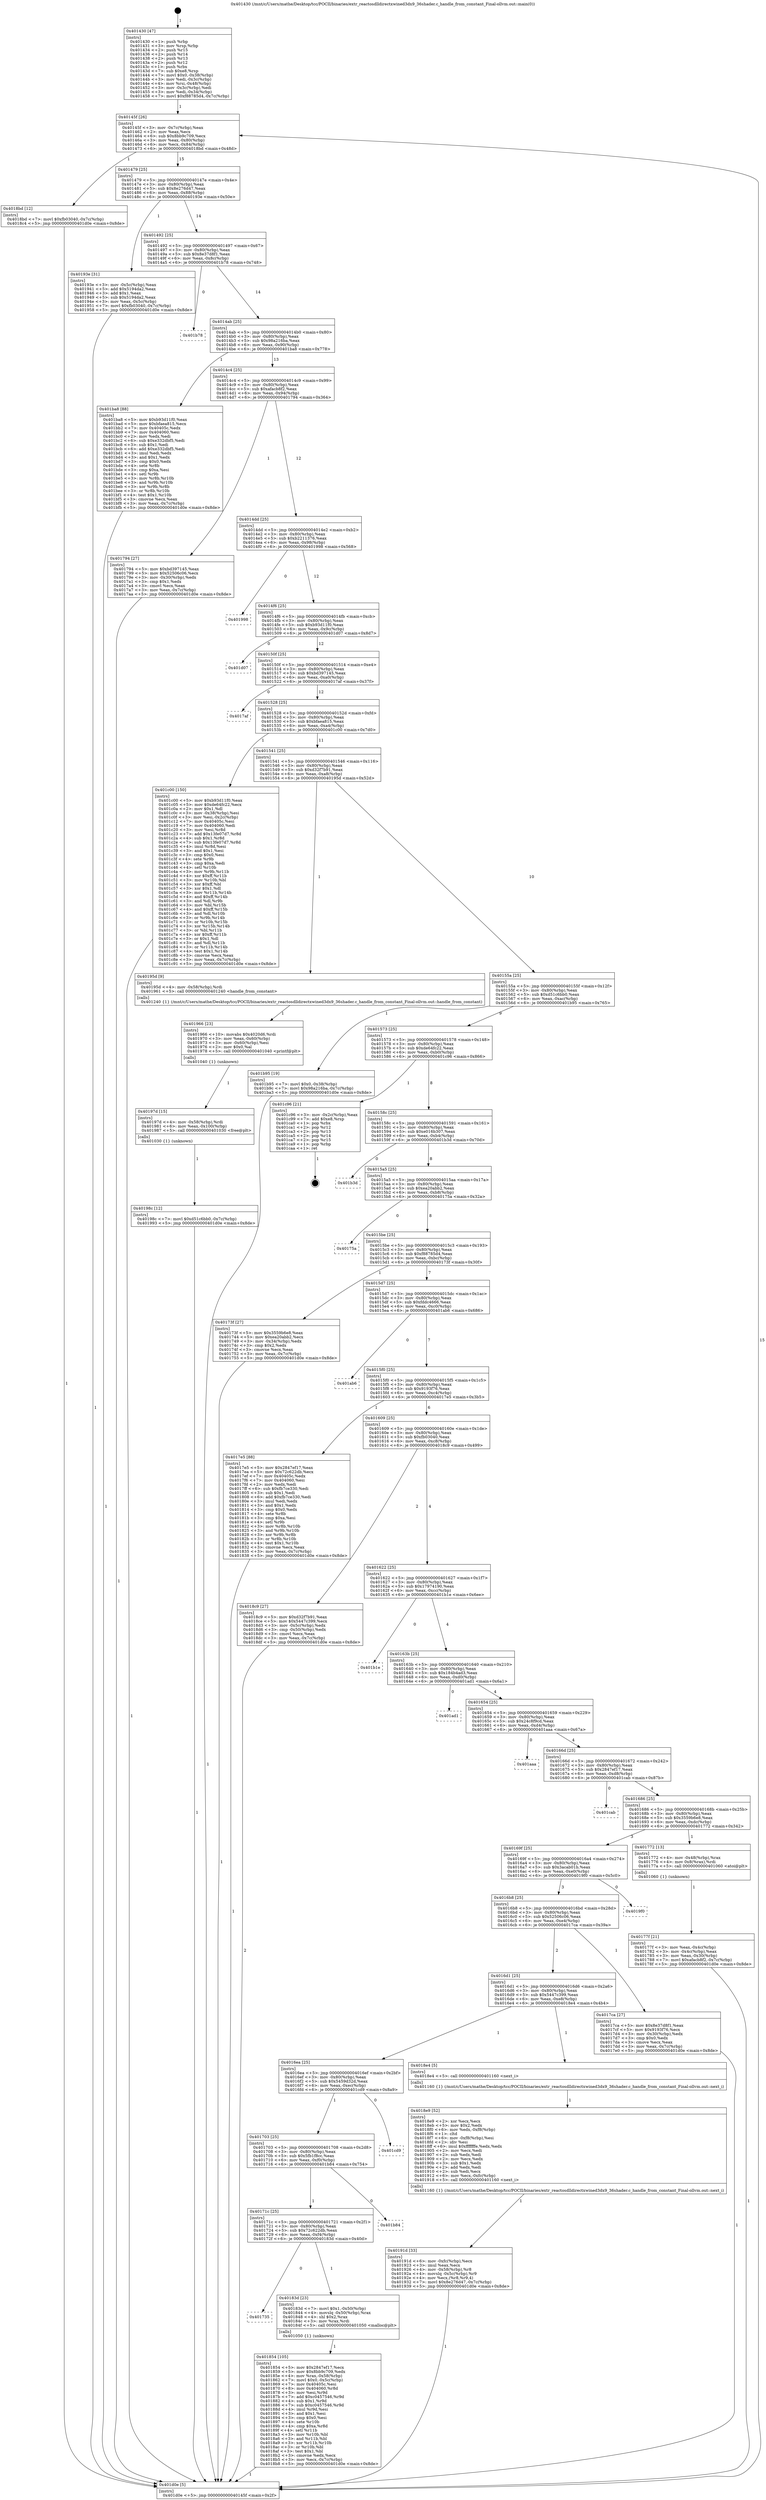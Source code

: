 digraph "0x401430" {
  label = "0x401430 (/mnt/c/Users/mathe/Desktop/tcc/POCII/binaries/extr_reactosdlldirectxwined3dx9_36shader.c_handle_from_constant_Final-ollvm.out::main(0))"
  labelloc = "t"
  node[shape=record]

  Entry [label="",width=0.3,height=0.3,shape=circle,fillcolor=black,style=filled]
  "0x40145f" [label="{
     0x40145f [26]\l
     | [instrs]\l
     &nbsp;&nbsp;0x40145f \<+3\>: mov -0x7c(%rbp),%eax\l
     &nbsp;&nbsp;0x401462 \<+2\>: mov %eax,%ecx\l
     &nbsp;&nbsp;0x401464 \<+6\>: sub $0x8bb9c709,%ecx\l
     &nbsp;&nbsp;0x40146a \<+3\>: mov %eax,-0x80(%rbp)\l
     &nbsp;&nbsp;0x40146d \<+6\>: mov %ecx,-0x84(%rbp)\l
     &nbsp;&nbsp;0x401473 \<+6\>: je 00000000004018bd \<main+0x48d\>\l
  }"]
  "0x4018bd" [label="{
     0x4018bd [12]\l
     | [instrs]\l
     &nbsp;&nbsp;0x4018bd \<+7\>: movl $0xfb03040,-0x7c(%rbp)\l
     &nbsp;&nbsp;0x4018c4 \<+5\>: jmp 0000000000401d0e \<main+0x8de\>\l
  }"]
  "0x401479" [label="{
     0x401479 [25]\l
     | [instrs]\l
     &nbsp;&nbsp;0x401479 \<+5\>: jmp 000000000040147e \<main+0x4e\>\l
     &nbsp;&nbsp;0x40147e \<+3\>: mov -0x80(%rbp),%eax\l
     &nbsp;&nbsp;0x401481 \<+5\>: sub $0x8e276d47,%eax\l
     &nbsp;&nbsp;0x401486 \<+6\>: mov %eax,-0x88(%rbp)\l
     &nbsp;&nbsp;0x40148c \<+6\>: je 000000000040193e \<main+0x50e\>\l
  }"]
  Exit [label="",width=0.3,height=0.3,shape=circle,fillcolor=black,style=filled,peripheries=2]
  "0x40193e" [label="{
     0x40193e [31]\l
     | [instrs]\l
     &nbsp;&nbsp;0x40193e \<+3\>: mov -0x5c(%rbp),%eax\l
     &nbsp;&nbsp;0x401941 \<+5\>: add $0x5194da2,%eax\l
     &nbsp;&nbsp;0x401946 \<+3\>: add $0x1,%eax\l
     &nbsp;&nbsp;0x401949 \<+5\>: sub $0x5194da2,%eax\l
     &nbsp;&nbsp;0x40194e \<+3\>: mov %eax,-0x5c(%rbp)\l
     &nbsp;&nbsp;0x401951 \<+7\>: movl $0xfb03040,-0x7c(%rbp)\l
     &nbsp;&nbsp;0x401958 \<+5\>: jmp 0000000000401d0e \<main+0x8de\>\l
  }"]
  "0x401492" [label="{
     0x401492 [25]\l
     | [instrs]\l
     &nbsp;&nbsp;0x401492 \<+5\>: jmp 0000000000401497 \<main+0x67\>\l
     &nbsp;&nbsp;0x401497 \<+3\>: mov -0x80(%rbp),%eax\l
     &nbsp;&nbsp;0x40149a \<+5\>: sub $0x8e37d8f1,%eax\l
     &nbsp;&nbsp;0x40149f \<+6\>: mov %eax,-0x8c(%rbp)\l
     &nbsp;&nbsp;0x4014a5 \<+6\>: je 0000000000401b78 \<main+0x748\>\l
  }"]
  "0x40198c" [label="{
     0x40198c [12]\l
     | [instrs]\l
     &nbsp;&nbsp;0x40198c \<+7\>: movl $0xd51c6bb0,-0x7c(%rbp)\l
     &nbsp;&nbsp;0x401993 \<+5\>: jmp 0000000000401d0e \<main+0x8de\>\l
  }"]
  "0x401b78" [label="{
     0x401b78\l
  }", style=dashed]
  "0x4014ab" [label="{
     0x4014ab [25]\l
     | [instrs]\l
     &nbsp;&nbsp;0x4014ab \<+5\>: jmp 00000000004014b0 \<main+0x80\>\l
     &nbsp;&nbsp;0x4014b0 \<+3\>: mov -0x80(%rbp),%eax\l
     &nbsp;&nbsp;0x4014b3 \<+5\>: sub $0x98a216ba,%eax\l
     &nbsp;&nbsp;0x4014b8 \<+6\>: mov %eax,-0x90(%rbp)\l
     &nbsp;&nbsp;0x4014be \<+6\>: je 0000000000401ba8 \<main+0x778\>\l
  }"]
  "0x40197d" [label="{
     0x40197d [15]\l
     | [instrs]\l
     &nbsp;&nbsp;0x40197d \<+4\>: mov -0x58(%rbp),%rdi\l
     &nbsp;&nbsp;0x401981 \<+6\>: mov %eax,-0x100(%rbp)\l
     &nbsp;&nbsp;0x401987 \<+5\>: call 0000000000401030 \<free@plt\>\l
     | [calls]\l
     &nbsp;&nbsp;0x401030 \{1\} (unknown)\l
  }"]
  "0x401ba8" [label="{
     0x401ba8 [88]\l
     | [instrs]\l
     &nbsp;&nbsp;0x401ba8 \<+5\>: mov $0xb93d11f0,%eax\l
     &nbsp;&nbsp;0x401bad \<+5\>: mov $0xbfaea815,%ecx\l
     &nbsp;&nbsp;0x401bb2 \<+7\>: mov 0x40405c,%edx\l
     &nbsp;&nbsp;0x401bb9 \<+7\>: mov 0x404060,%esi\l
     &nbsp;&nbsp;0x401bc0 \<+2\>: mov %edx,%edi\l
     &nbsp;&nbsp;0x401bc2 \<+6\>: sub $0xe332dbf5,%edi\l
     &nbsp;&nbsp;0x401bc8 \<+3\>: sub $0x1,%edi\l
     &nbsp;&nbsp;0x401bcb \<+6\>: add $0xe332dbf5,%edi\l
     &nbsp;&nbsp;0x401bd1 \<+3\>: imul %edi,%edx\l
     &nbsp;&nbsp;0x401bd4 \<+3\>: and $0x1,%edx\l
     &nbsp;&nbsp;0x401bd7 \<+3\>: cmp $0x0,%edx\l
     &nbsp;&nbsp;0x401bda \<+4\>: sete %r8b\l
     &nbsp;&nbsp;0x401bde \<+3\>: cmp $0xa,%esi\l
     &nbsp;&nbsp;0x401be1 \<+4\>: setl %r9b\l
     &nbsp;&nbsp;0x401be5 \<+3\>: mov %r8b,%r10b\l
     &nbsp;&nbsp;0x401be8 \<+3\>: and %r9b,%r10b\l
     &nbsp;&nbsp;0x401beb \<+3\>: xor %r9b,%r8b\l
     &nbsp;&nbsp;0x401bee \<+3\>: or %r8b,%r10b\l
     &nbsp;&nbsp;0x401bf1 \<+4\>: test $0x1,%r10b\l
     &nbsp;&nbsp;0x401bf5 \<+3\>: cmovne %ecx,%eax\l
     &nbsp;&nbsp;0x401bf8 \<+3\>: mov %eax,-0x7c(%rbp)\l
     &nbsp;&nbsp;0x401bfb \<+5\>: jmp 0000000000401d0e \<main+0x8de\>\l
  }"]
  "0x4014c4" [label="{
     0x4014c4 [25]\l
     | [instrs]\l
     &nbsp;&nbsp;0x4014c4 \<+5\>: jmp 00000000004014c9 \<main+0x99\>\l
     &nbsp;&nbsp;0x4014c9 \<+3\>: mov -0x80(%rbp),%eax\l
     &nbsp;&nbsp;0x4014cc \<+5\>: sub $0xafacb8f2,%eax\l
     &nbsp;&nbsp;0x4014d1 \<+6\>: mov %eax,-0x94(%rbp)\l
     &nbsp;&nbsp;0x4014d7 \<+6\>: je 0000000000401794 \<main+0x364\>\l
  }"]
  "0x401966" [label="{
     0x401966 [23]\l
     | [instrs]\l
     &nbsp;&nbsp;0x401966 \<+10\>: movabs $0x4020d6,%rdi\l
     &nbsp;&nbsp;0x401970 \<+3\>: mov %eax,-0x60(%rbp)\l
     &nbsp;&nbsp;0x401973 \<+3\>: mov -0x60(%rbp),%esi\l
     &nbsp;&nbsp;0x401976 \<+2\>: mov $0x0,%al\l
     &nbsp;&nbsp;0x401978 \<+5\>: call 0000000000401040 \<printf@plt\>\l
     | [calls]\l
     &nbsp;&nbsp;0x401040 \{1\} (unknown)\l
  }"]
  "0x401794" [label="{
     0x401794 [27]\l
     | [instrs]\l
     &nbsp;&nbsp;0x401794 \<+5\>: mov $0xbd397145,%eax\l
     &nbsp;&nbsp;0x401799 \<+5\>: mov $0x52506c06,%ecx\l
     &nbsp;&nbsp;0x40179e \<+3\>: mov -0x30(%rbp),%edx\l
     &nbsp;&nbsp;0x4017a1 \<+3\>: cmp $0x1,%edx\l
     &nbsp;&nbsp;0x4017a4 \<+3\>: cmovl %ecx,%eax\l
     &nbsp;&nbsp;0x4017a7 \<+3\>: mov %eax,-0x7c(%rbp)\l
     &nbsp;&nbsp;0x4017aa \<+5\>: jmp 0000000000401d0e \<main+0x8de\>\l
  }"]
  "0x4014dd" [label="{
     0x4014dd [25]\l
     | [instrs]\l
     &nbsp;&nbsp;0x4014dd \<+5\>: jmp 00000000004014e2 \<main+0xb2\>\l
     &nbsp;&nbsp;0x4014e2 \<+3\>: mov -0x80(%rbp),%eax\l
     &nbsp;&nbsp;0x4014e5 \<+5\>: sub $0xb2211376,%eax\l
     &nbsp;&nbsp;0x4014ea \<+6\>: mov %eax,-0x98(%rbp)\l
     &nbsp;&nbsp;0x4014f0 \<+6\>: je 0000000000401998 \<main+0x568\>\l
  }"]
  "0x40191d" [label="{
     0x40191d [33]\l
     | [instrs]\l
     &nbsp;&nbsp;0x40191d \<+6\>: mov -0xfc(%rbp),%ecx\l
     &nbsp;&nbsp;0x401923 \<+3\>: imul %eax,%ecx\l
     &nbsp;&nbsp;0x401926 \<+4\>: mov -0x58(%rbp),%r8\l
     &nbsp;&nbsp;0x40192a \<+4\>: movslq -0x5c(%rbp),%r9\l
     &nbsp;&nbsp;0x40192e \<+4\>: mov %ecx,(%r8,%r9,4)\l
     &nbsp;&nbsp;0x401932 \<+7\>: movl $0x8e276d47,-0x7c(%rbp)\l
     &nbsp;&nbsp;0x401939 \<+5\>: jmp 0000000000401d0e \<main+0x8de\>\l
  }"]
  "0x401998" [label="{
     0x401998\l
  }", style=dashed]
  "0x4014f6" [label="{
     0x4014f6 [25]\l
     | [instrs]\l
     &nbsp;&nbsp;0x4014f6 \<+5\>: jmp 00000000004014fb \<main+0xcb\>\l
     &nbsp;&nbsp;0x4014fb \<+3\>: mov -0x80(%rbp),%eax\l
     &nbsp;&nbsp;0x4014fe \<+5\>: sub $0xb93d11f0,%eax\l
     &nbsp;&nbsp;0x401503 \<+6\>: mov %eax,-0x9c(%rbp)\l
     &nbsp;&nbsp;0x401509 \<+6\>: je 0000000000401d07 \<main+0x8d7\>\l
  }"]
  "0x4018e9" [label="{
     0x4018e9 [52]\l
     | [instrs]\l
     &nbsp;&nbsp;0x4018e9 \<+2\>: xor %ecx,%ecx\l
     &nbsp;&nbsp;0x4018eb \<+5\>: mov $0x2,%edx\l
     &nbsp;&nbsp;0x4018f0 \<+6\>: mov %edx,-0xf8(%rbp)\l
     &nbsp;&nbsp;0x4018f6 \<+1\>: cltd\l
     &nbsp;&nbsp;0x4018f7 \<+6\>: mov -0xf8(%rbp),%esi\l
     &nbsp;&nbsp;0x4018fd \<+2\>: idiv %esi\l
     &nbsp;&nbsp;0x4018ff \<+6\>: imul $0xfffffffe,%edx,%edx\l
     &nbsp;&nbsp;0x401905 \<+2\>: mov %ecx,%edi\l
     &nbsp;&nbsp;0x401907 \<+2\>: sub %edx,%edi\l
     &nbsp;&nbsp;0x401909 \<+2\>: mov %ecx,%edx\l
     &nbsp;&nbsp;0x40190b \<+3\>: sub $0x1,%edx\l
     &nbsp;&nbsp;0x40190e \<+2\>: add %edx,%edi\l
     &nbsp;&nbsp;0x401910 \<+2\>: sub %edi,%ecx\l
     &nbsp;&nbsp;0x401912 \<+6\>: mov %ecx,-0xfc(%rbp)\l
     &nbsp;&nbsp;0x401918 \<+5\>: call 0000000000401160 \<next_i\>\l
     | [calls]\l
     &nbsp;&nbsp;0x401160 \{1\} (/mnt/c/Users/mathe/Desktop/tcc/POCII/binaries/extr_reactosdlldirectxwined3dx9_36shader.c_handle_from_constant_Final-ollvm.out::next_i)\l
  }"]
  "0x401d07" [label="{
     0x401d07\l
  }", style=dashed]
  "0x40150f" [label="{
     0x40150f [25]\l
     | [instrs]\l
     &nbsp;&nbsp;0x40150f \<+5\>: jmp 0000000000401514 \<main+0xe4\>\l
     &nbsp;&nbsp;0x401514 \<+3\>: mov -0x80(%rbp),%eax\l
     &nbsp;&nbsp;0x401517 \<+5\>: sub $0xbd397145,%eax\l
     &nbsp;&nbsp;0x40151c \<+6\>: mov %eax,-0xa0(%rbp)\l
     &nbsp;&nbsp;0x401522 \<+6\>: je 00000000004017af \<main+0x37f\>\l
  }"]
  "0x401854" [label="{
     0x401854 [105]\l
     | [instrs]\l
     &nbsp;&nbsp;0x401854 \<+5\>: mov $0x2847ef17,%ecx\l
     &nbsp;&nbsp;0x401859 \<+5\>: mov $0x8bb9c709,%edx\l
     &nbsp;&nbsp;0x40185e \<+4\>: mov %rax,-0x58(%rbp)\l
     &nbsp;&nbsp;0x401862 \<+7\>: movl $0x0,-0x5c(%rbp)\l
     &nbsp;&nbsp;0x401869 \<+7\>: mov 0x40405c,%esi\l
     &nbsp;&nbsp;0x401870 \<+8\>: mov 0x404060,%r8d\l
     &nbsp;&nbsp;0x401878 \<+3\>: mov %esi,%r9d\l
     &nbsp;&nbsp;0x40187b \<+7\>: add $0xc0457546,%r9d\l
     &nbsp;&nbsp;0x401882 \<+4\>: sub $0x1,%r9d\l
     &nbsp;&nbsp;0x401886 \<+7\>: sub $0xc0457546,%r9d\l
     &nbsp;&nbsp;0x40188d \<+4\>: imul %r9d,%esi\l
     &nbsp;&nbsp;0x401891 \<+3\>: and $0x1,%esi\l
     &nbsp;&nbsp;0x401894 \<+3\>: cmp $0x0,%esi\l
     &nbsp;&nbsp;0x401897 \<+4\>: sete %r10b\l
     &nbsp;&nbsp;0x40189b \<+4\>: cmp $0xa,%r8d\l
     &nbsp;&nbsp;0x40189f \<+4\>: setl %r11b\l
     &nbsp;&nbsp;0x4018a3 \<+3\>: mov %r10b,%bl\l
     &nbsp;&nbsp;0x4018a6 \<+3\>: and %r11b,%bl\l
     &nbsp;&nbsp;0x4018a9 \<+3\>: xor %r11b,%r10b\l
     &nbsp;&nbsp;0x4018ac \<+3\>: or %r10b,%bl\l
     &nbsp;&nbsp;0x4018af \<+3\>: test $0x1,%bl\l
     &nbsp;&nbsp;0x4018b2 \<+3\>: cmovne %edx,%ecx\l
     &nbsp;&nbsp;0x4018b5 \<+3\>: mov %ecx,-0x7c(%rbp)\l
     &nbsp;&nbsp;0x4018b8 \<+5\>: jmp 0000000000401d0e \<main+0x8de\>\l
  }"]
  "0x4017af" [label="{
     0x4017af\l
  }", style=dashed]
  "0x401528" [label="{
     0x401528 [25]\l
     | [instrs]\l
     &nbsp;&nbsp;0x401528 \<+5\>: jmp 000000000040152d \<main+0xfd\>\l
     &nbsp;&nbsp;0x40152d \<+3\>: mov -0x80(%rbp),%eax\l
     &nbsp;&nbsp;0x401530 \<+5\>: sub $0xbfaea815,%eax\l
     &nbsp;&nbsp;0x401535 \<+6\>: mov %eax,-0xa4(%rbp)\l
     &nbsp;&nbsp;0x40153b \<+6\>: je 0000000000401c00 \<main+0x7d0\>\l
  }"]
  "0x401735" [label="{
     0x401735\l
  }", style=dashed]
  "0x401c00" [label="{
     0x401c00 [150]\l
     | [instrs]\l
     &nbsp;&nbsp;0x401c00 \<+5\>: mov $0xb93d11f0,%eax\l
     &nbsp;&nbsp;0x401c05 \<+5\>: mov $0xde64fc22,%ecx\l
     &nbsp;&nbsp;0x401c0a \<+2\>: mov $0x1,%dl\l
     &nbsp;&nbsp;0x401c0c \<+3\>: mov -0x38(%rbp),%esi\l
     &nbsp;&nbsp;0x401c0f \<+3\>: mov %esi,-0x2c(%rbp)\l
     &nbsp;&nbsp;0x401c12 \<+7\>: mov 0x40405c,%esi\l
     &nbsp;&nbsp;0x401c19 \<+7\>: mov 0x404060,%edi\l
     &nbsp;&nbsp;0x401c20 \<+3\>: mov %esi,%r8d\l
     &nbsp;&nbsp;0x401c23 \<+7\>: add $0x13fe07d7,%r8d\l
     &nbsp;&nbsp;0x401c2a \<+4\>: sub $0x1,%r8d\l
     &nbsp;&nbsp;0x401c2e \<+7\>: sub $0x13fe07d7,%r8d\l
     &nbsp;&nbsp;0x401c35 \<+4\>: imul %r8d,%esi\l
     &nbsp;&nbsp;0x401c39 \<+3\>: and $0x1,%esi\l
     &nbsp;&nbsp;0x401c3c \<+3\>: cmp $0x0,%esi\l
     &nbsp;&nbsp;0x401c3f \<+4\>: sete %r9b\l
     &nbsp;&nbsp;0x401c43 \<+3\>: cmp $0xa,%edi\l
     &nbsp;&nbsp;0x401c46 \<+4\>: setl %r10b\l
     &nbsp;&nbsp;0x401c4a \<+3\>: mov %r9b,%r11b\l
     &nbsp;&nbsp;0x401c4d \<+4\>: xor $0xff,%r11b\l
     &nbsp;&nbsp;0x401c51 \<+3\>: mov %r10b,%bl\l
     &nbsp;&nbsp;0x401c54 \<+3\>: xor $0xff,%bl\l
     &nbsp;&nbsp;0x401c57 \<+3\>: xor $0x1,%dl\l
     &nbsp;&nbsp;0x401c5a \<+3\>: mov %r11b,%r14b\l
     &nbsp;&nbsp;0x401c5d \<+4\>: and $0xff,%r14b\l
     &nbsp;&nbsp;0x401c61 \<+3\>: and %dl,%r9b\l
     &nbsp;&nbsp;0x401c64 \<+3\>: mov %bl,%r15b\l
     &nbsp;&nbsp;0x401c67 \<+4\>: and $0xff,%r15b\l
     &nbsp;&nbsp;0x401c6b \<+3\>: and %dl,%r10b\l
     &nbsp;&nbsp;0x401c6e \<+3\>: or %r9b,%r14b\l
     &nbsp;&nbsp;0x401c71 \<+3\>: or %r10b,%r15b\l
     &nbsp;&nbsp;0x401c74 \<+3\>: xor %r15b,%r14b\l
     &nbsp;&nbsp;0x401c77 \<+3\>: or %bl,%r11b\l
     &nbsp;&nbsp;0x401c7a \<+4\>: xor $0xff,%r11b\l
     &nbsp;&nbsp;0x401c7e \<+3\>: or $0x1,%dl\l
     &nbsp;&nbsp;0x401c81 \<+3\>: and %dl,%r11b\l
     &nbsp;&nbsp;0x401c84 \<+3\>: or %r11b,%r14b\l
     &nbsp;&nbsp;0x401c87 \<+4\>: test $0x1,%r14b\l
     &nbsp;&nbsp;0x401c8b \<+3\>: cmovne %ecx,%eax\l
     &nbsp;&nbsp;0x401c8e \<+3\>: mov %eax,-0x7c(%rbp)\l
     &nbsp;&nbsp;0x401c91 \<+5\>: jmp 0000000000401d0e \<main+0x8de\>\l
  }"]
  "0x401541" [label="{
     0x401541 [25]\l
     | [instrs]\l
     &nbsp;&nbsp;0x401541 \<+5\>: jmp 0000000000401546 \<main+0x116\>\l
     &nbsp;&nbsp;0x401546 \<+3\>: mov -0x80(%rbp),%eax\l
     &nbsp;&nbsp;0x401549 \<+5\>: sub $0xd32f7b91,%eax\l
     &nbsp;&nbsp;0x40154e \<+6\>: mov %eax,-0xa8(%rbp)\l
     &nbsp;&nbsp;0x401554 \<+6\>: je 000000000040195d \<main+0x52d\>\l
  }"]
  "0x40183d" [label="{
     0x40183d [23]\l
     | [instrs]\l
     &nbsp;&nbsp;0x40183d \<+7\>: movl $0x1,-0x50(%rbp)\l
     &nbsp;&nbsp;0x401844 \<+4\>: movslq -0x50(%rbp),%rax\l
     &nbsp;&nbsp;0x401848 \<+4\>: shl $0x2,%rax\l
     &nbsp;&nbsp;0x40184c \<+3\>: mov %rax,%rdi\l
     &nbsp;&nbsp;0x40184f \<+5\>: call 0000000000401050 \<malloc@plt\>\l
     | [calls]\l
     &nbsp;&nbsp;0x401050 \{1\} (unknown)\l
  }"]
  "0x40195d" [label="{
     0x40195d [9]\l
     | [instrs]\l
     &nbsp;&nbsp;0x40195d \<+4\>: mov -0x58(%rbp),%rdi\l
     &nbsp;&nbsp;0x401961 \<+5\>: call 0000000000401240 \<handle_from_constant\>\l
     | [calls]\l
     &nbsp;&nbsp;0x401240 \{1\} (/mnt/c/Users/mathe/Desktop/tcc/POCII/binaries/extr_reactosdlldirectxwined3dx9_36shader.c_handle_from_constant_Final-ollvm.out::handle_from_constant)\l
  }"]
  "0x40155a" [label="{
     0x40155a [25]\l
     | [instrs]\l
     &nbsp;&nbsp;0x40155a \<+5\>: jmp 000000000040155f \<main+0x12f\>\l
     &nbsp;&nbsp;0x40155f \<+3\>: mov -0x80(%rbp),%eax\l
     &nbsp;&nbsp;0x401562 \<+5\>: sub $0xd51c6bb0,%eax\l
     &nbsp;&nbsp;0x401567 \<+6\>: mov %eax,-0xac(%rbp)\l
     &nbsp;&nbsp;0x40156d \<+6\>: je 0000000000401b95 \<main+0x765\>\l
  }"]
  "0x40171c" [label="{
     0x40171c [25]\l
     | [instrs]\l
     &nbsp;&nbsp;0x40171c \<+5\>: jmp 0000000000401721 \<main+0x2f1\>\l
     &nbsp;&nbsp;0x401721 \<+3\>: mov -0x80(%rbp),%eax\l
     &nbsp;&nbsp;0x401724 \<+5\>: sub $0x72c622db,%eax\l
     &nbsp;&nbsp;0x401729 \<+6\>: mov %eax,-0xf4(%rbp)\l
     &nbsp;&nbsp;0x40172f \<+6\>: je 000000000040183d \<main+0x40d\>\l
  }"]
  "0x401b95" [label="{
     0x401b95 [19]\l
     | [instrs]\l
     &nbsp;&nbsp;0x401b95 \<+7\>: movl $0x0,-0x38(%rbp)\l
     &nbsp;&nbsp;0x401b9c \<+7\>: movl $0x98a216ba,-0x7c(%rbp)\l
     &nbsp;&nbsp;0x401ba3 \<+5\>: jmp 0000000000401d0e \<main+0x8de\>\l
  }"]
  "0x401573" [label="{
     0x401573 [25]\l
     | [instrs]\l
     &nbsp;&nbsp;0x401573 \<+5\>: jmp 0000000000401578 \<main+0x148\>\l
     &nbsp;&nbsp;0x401578 \<+3\>: mov -0x80(%rbp),%eax\l
     &nbsp;&nbsp;0x40157b \<+5\>: sub $0xde64fc22,%eax\l
     &nbsp;&nbsp;0x401580 \<+6\>: mov %eax,-0xb0(%rbp)\l
     &nbsp;&nbsp;0x401586 \<+6\>: je 0000000000401c96 \<main+0x866\>\l
  }"]
  "0x401b84" [label="{
     0x401b84\l
  }", style=dashed]
  "0x401c96" [label="{
     0x401c96 [21]\l
     | [instrs]\l
     &nbsp;&nbsp;0x401c96 \<+3\>: mov -0x2c(%rbp),%eax\l
     &nbsp;&nbsp;0x401c99 \<+7\>: add $0xe8,%rsp\l
     &nbsp;&nbsp;0x401ca0 \<+1\>: pop %rbx\l
     &nbsp;&nbsp;0x401ca1 \<+2\>: pop %r12\l
     &nbsp;&nbsp;0x401ca3 \<+2\>: pop %r13\l
     &nbsp;&nbsp;0x401ca5 \<+2\>: pop %r14\l
     &nbsp;&nbsp;0x401ca7 \<+2\>: pop %r15\l
     &nbsp;&nbsp;0x401ca9 \<+1\>: pop %rbp\l
     &nbsp;&nbsp;0x401caa \<+1\>: ret\l
  }"]
  "0x40158c" [label="{
     0x40158c [25]\l
     | [instrs]\l
     &nbsp;&nbsp;0x40158c \<+5\>: jmp 0000000000401591 \<main+0x161\>\l
     &nbsp;&nbsp;0x401591 \<+3\>: mov -0x80(%rbp),%eax\l
     &nbsp;&nbsp;0x401594 \<+5\>: sub $0xe016b307,%eax\l
     &nbsp;&nbsp;0x401599 \<+6\>: mov %eax,-0xb4(%rbp)\l
     &nbsp;&nbsp;0x40159f \<+6\>: je 0000000000401b3d \<main+0x70d\>\l
  }"]
  "0x401703" [label="{
     0x401703 [25]\l
     | [instrs]\l
     &nbsp;&nbsp;0x401703 \<+5\>: jmp 0000000000401708 \<main+0x2d8\>\l
     &nbsp;&nbsp;0x401708 \<+3\>: mov -0x80(%rbp),%eax\l
     &nbsp;&nbsp;0x40170b \<+5\>: sub $0x5fb1f8cc,%eax\l
     &nbsp;&nbsp;0x401710 \<+6\>: mov %eax,-0xf0(%rbp)\l
     &nbsp;&nbsp;0x401716 \<+6\>: je 0000000000401b84 \<main+0x754\>\l
  }"]
  "0x401b3d" [label="{
     0x401b3d\l
  }", style=dashed]
  "0x4015a5" [label="{
     0x4015a5 [25]\l
     | [instrs]\l
     &nbsp;&nbsp;0x4015a5 \<+5\>: jmp 00000000004015aa \<main+0x17a\>\l
     &nbsp;&nbsp;0x4015aa \<+3\>: mov -0x80(%rbp),%eax\l
     &nbsp;&nbsp;0x4015ad \<+5\>: sub $0xea20abb2,%eax\l
     &nbsp;&nbsp;0x4015b2 \<+6\>: mov %eax,-0xb8(%rbp)\l
     &nbsp;&nbsp;0x4015b8 \<+6\>: je 000000000040175a \<main+0x32a\>\l
  }"]
  "0x401cd9" [label="{
     0x401cd9\l
  }", style=dashed]
  "0x40175a" [label="{
     0x40175a\l
  }", style=dashed]
  "0x4015be" [label="{
     0x4015be [25]\l
     | [instrs]\l
     &nbsp;&nbsp;0x4015be \<+5\>: jmp 00000000004015c3 \<main+0x193\>\l
     &nbsp;&nbsp;0x4015c3 \<+3\>: mov -0x80(%rbp),%eax\l
     &nbsp;&nbsp;0x4015c6 \<+5\>: sub $0xf88785d4,%eax\l
     &nbsp;&nbsp;0x4015cb \<+6\>: mov %eax,-0xbc(%rbp)\l
     &nbsp;&nbsp;0x4015d1 \<+6\>: je 000000000040173f \<main+0x30f\>\l
  }"]
  "0x4016ea" [label="{
     0x4016ea [25]\l
     | [instrs]\l
     &nbsp;&nbsp;0x4016ea \<+5\>: jmp 00000000004016ef \<main+0x2bf\>\l
     &nbsp;&nbsp;0x4016ef \<+3\>: mov -0x80(%rbp),%eax\l
     &nbsp;&nbsp;0x4016f2 \<+5\>: sub $0x5459d32d,%eax\l
     &nbsp;&nbsp;0x4016f7 \<+6\>: mov %eax,-0xec(%rbp)\l
     &nbsp;&nbsp;0x4016fd \<+6\>: je 0000000000401cd9 \<main+0x8a9\>\l
  }"]
  "0x40173f" [label="{
     0x40173f [27]\l
     | [instrs]\l
     &nbsp;&nbsp;0x40173f \<+5\>: mov $0x3559b6e8,%eax\l
     &nbsp;&nbsp;0x401744 \<+5\>: mov $0xea20abb2,%ecx\l
     &nbsp;&nbsp;0x401749 \<+3\>: mov -0x34(%rbp),%edx\l
     &nbsp;&nbsp;0x40174c \<+3\>: cmp $0x2,%edx\l
     &nbsp;&nbsp;0x40174f \<+3\>: cmovne %ecx,%eax\l
     &nbsp;&nbsp;0x401752 \<+3\>: mov %eax,-0x7c(%rbp)\l
     &nbsp;&nbsp;0x401755 \<+5\>: jmp 0000000000401d0e \<main+0x8de\>\l
  }"]
  "0x4015d7" [label="{
     0x4015d7 [25]\l
     | [instrs]\l
     &nbsp;&nbsp;0x4015d7 \<+5\>: jmp 00000000004015dc \<main+0x1ac\>\l
     &nbsp;&nbsp;0x4015dc \<+3\>: mov -0x80(%rbp),%eax\l
     &nbsp;&nbsp;0x4015df \<+5\>: sub $0xfddc4666,%eax\l
     &nbsp;&nbsp;0x4015e4 \<+6\>: mov %eax,-0xc0(%rbp)\l
     &nbsp;&nbsp;0x4015ea \<+6\>: je 0000000000401ab6 \<main+0x686\>\l
  }"]
  "0x401d0e" [label="{
     0x401d0e [5]\l
     | [instrs]\l
     &nbsp;&nbsp;0x401d0e \<+5\>: jmp 000000000040145f \<main+0x2f\>\l
  }"]
  "0x401430" [label="{
     0x401430 [47]\l
     | [instrs]\l
     &nbsp;&nbsp;0x401430 \<+1\>: push %rbp\l
     &nbsp;&nbsp;0x401431 \<+3\>: mov %rsp,%rbp\l
     &nbsp;&nbsp;0x401434 \<+2\>: push %r15\l
     &nbsp;&nbsp;0x401436 \<+2\>: push %r14\l
     &nbsp;&nbsp;0x401438 \<+2\>: push %r13\l
     &nbsp;&nbsp;0x40143a \<+2\>: push %r12\l
     &nbsp;&nbsp;0x40143c \<+1\>: push %rbx\l
     &nbsp;&nbsp;0x40143d \<+7\>: sub $0xe8,%rsp\l
     &nbsp;&nbsp;0x401444 \<+7\>: movl $0x0,-0x38(%rbp)\l
     &nbsp;&nbsp;0x40144b \<+3\>: mov %edi,-0x3c(%rbp)\l
     &nbsp;&nbsp;0x40144e \<+4\>: mov %rsi,-0x48(%rbp)\l
     &nbsp;&nbsp;0x401452 \<+3\>: mov -0x3c(%rbp),%edi\l
     &nbsp;&nbsp;0x401455 \<+3\>: mov %edi,-0x34(%rbp)\l
     &nbsp;&nbsp;0x401458 \<+7\>: movl $0xf88785d4,-0x7c(%rbp)\l
  }"]
  "0x4018e4" [label="{
     0x4018e4 [5]\l
     | [instrs]\l
     &nbsp;&nbsp;0x4018e4 \<+5\>: call 0000000000401160 \<next_i\>\l
     | [calls]\l
     &nbsp;&nbsp;0x401160 \{1\} (/mnt/c/Users/mathe/Desktop/tcc/POCII/binaries/extr_reactosdlldirectxwined3dx9_36shader.c_handle_from_constant_Final-ollvm.out::next_i)\l
  }"]
  "0x401ab6" [label="{
     0x401ab6\l
  }", style=dashed]
  "0x4015f0" [label="{
     0x4015f0 [25]\l
     | [instrs]\l
     &nbsp;&nbsp;0x4015f0 \<+5\>: jmp 00000000004015f5 \<main+0x1c5\>\l
     &nbsp;&nbsp;0x4015f5 \<+3\>: mov -0x80(%rbp),%eax\l
     &nbsp;&nbsp;0x4015f8 \<+5\>: sub $0x9193f76,%eax\l
     &nbsp;&nbsp;0x4015fd \<+6\>: mov %eax,-0xc4(%rbp)\l
     &nbsp;&nbsp;0x401603 \<+6\>: je 00000000004017e5 \<main+0x3b5\>\l
  }"]
  "0x4016d1" [label="{
     0x4016d1 [25]\l
     | [instrs]\l
     &nbsp;&nbsp;0x4016d1 \<+5\>: jmp 00000000004016d6 \<main+0x2a6\>\l
     &nbsp;&nbsp;0x4016d6 \<+3\>: mov -0x80(%rbp),%eax\l
     &nbsp;&nbsp;0x4016d9 \<+5\>: sub $0x5447c399,%eax\l
     &nbsp;&nbsp;0x4016de \<+6\>: mov %eax,-0xe8(%rbp)\l
     &nbsp;&nbsp;0x4016e4 \<+6\>: je 00000000004018e4 \<main+0x4b4\>\l
  }"]
  "0x4017e5" [label="{
     0x4017e5 [88]\l
     | [instrs]\l
     &nbsp;&nbsp;0x4017e5 \<+5\>: mov $0x2847ef17,%eax\l
     &nbsp;&nbsp;0x4017ea \<+5\>: mov $0x72c622db,%ecx\l
     &nbsp;&nbsp;0x4017ef \<+7\>: mov 0x40405c,%edx\l
     &nbsp;&nbsp;0x4017f6 \<+7\>: mov 0x404060,%esi\l
     &nbsp;&nbsp;0x4017fd \<+2\>: mov %edx,%edi\l
     &nbsp;&nbsp;0x4017ff \<+6\>: sub $0xfb7ce330,%edi\l
     &nbsp;&nbsp;0x401805 \<+3\>: sub $0x1,%edi\l
     &nbsp;&nbsp;0x401808 \<+6\>: add $0xfb7ce330,%edi\l
     &nbsp;&nbsp;0x40180e \<+3\>: imul %edi,%edx\l
     &nbsp;&nbsp;0x401811 \<+3\>: and $0x1,%edx\l
     &nbsp;&nbsp;0x401814 \<+3\>: cmp $0x0,%edx\l
     &nbsp;&nbsp;0x401817 \<+4\>: sete %r8b\l
     &nbsp;&nbsp;0x40181b \<+3\>: cmp $0xa,%esi\l
     &nbsp;&nbsp;0x40181e \<+4\>: setl %r9b\l
     &nbsp;&nbsp;0x401822 \<+3\>: mov %r8b,%r10b\l
     &nbsp;&nbsp;0x401825 \<+3\>: and %r9b,%r10b\l
     &nbsp;&nbsp;0x401828 \<+3\>: xor %r9b,%r8b\l
     &nbsp;&nbsp;0x40182b \<+3\>: or %r8b,%r10b\l
     &nbsp;&nbsp;0x40182e \<+4\>: test $0x1,%r10b\l
     &nbsp;&nbsp;0x401832 \<+3\>: cmovne %ecx,%eax\l
     &nbsp;&nbsp;0x401835 \<+3\>: mov %eax,-0x7c(%rbp)\l
     &nbsp;&nbsp;0x401838 \<+5\>: jmp 0000000000401d0e \<main+0x8de\>\l
  }"]
  "0x401609" [label="{
     0x401609 [25]\l
     | [instrs]\l
     &nbsp;&nbsp;0x401609 \<+5\>: jmp 000000000040160e \<main+0x1de\>\l
     &nbsp;&nbsp;0x40160e \<+3\>: mov -0x80(%rbp),%eax\l
     &nbsp;&nbsp;0x401611 \<+5\>: sub $0xfb03040,%eax\l
     &nbsp;&nbsp;0x401616 \<+6\>: mov %eax,-0xc8(%rbp)\l
     &nbsp;&nbsp;0x40161c \<+6\>: je 00000000004018c9 \<main+0x499\>\l
  }"]
  "0x4017ca" [label="{
     0x4017ca [27]\l
     | [instrs]\l
     &nbsp;&nbsp;0x4017ca \<+5\>: mov $0x8e37d8f1,%eax\l
     &nbsp;&nbsp;0x4017cf \<+5\>: mov $0x9193f76,%ecx\l
     &nbsp;&nbsp;0x4017d4 \<+3\>: mov -0x30(%rbp),%edx\l
     &nbsp;&nbsp;0x4017d7 \<+3\>: cmp $0x0,%edx\l
     &nbsp;&nbsp;0x4017da \<+3\>: cmove %ecx,%eax\l
     &nbsp;&nbsp;0x4017dd \<+3\>: mov %eax,-0x7c(%rbp)\l
     &nbsp;&nbsp;0x4017e0 \<+5\>: jmp 0000000000401d0e \<main+0x8de\>\l
  }"]
  "0x4018c9" [label="{
     0x4018c9 [27]\l
     | [instrs]\l
     &nbsp;&nbsp;0x4018c9 \<+5\>: mov $0xd32f7b91,%eax\l
     &nbsp;&nbsp;0x4018ce \<+5\>: mov $0x5447c399,%ecx\l
     &nbsp;&nbsp;0x4018d3 \<+3\>: mov -0x5c(%rbp),%edx\l
     &nbsp;&nbsp;0x4018d6 \<+3\>: cmp -0x50(%rbp),%edx\l
     &nbsp;&nbsp;0x4018d9 \<+3\>: cmovl %ecx,%eax\l
     &nbsp;&nbsp;0x4018dc \<+3\>: mov %eax,-0x7c(%rbp)\l
     &nbsp;&nbsp;0x4018df \<+5\>: jmp 0000000000401d0e \<main+0x8de\>\l
  }"]
  "0x401622" [label="{
     0x401622 [25]\l
     | [instrs]\l
     &nbsp;&nbsp;0x401622 \<+5\>: jmp 0000000000401627 \<main+0x1f7\>\l
     &nbsp;&nbsp;0x401627 \<+3\>: mov -0x80(%rbp),%eax\l
     &nbsp;&nbsp;0x40162a \<+5\>: sub $0x17974190,%eax\l
     &nbsp;&nbsp;0x40162f \<+6\>: mov %eax,-0xcc(%rbp)\l
     &nbsp;&nbsp;0x401635 \<+6\>: je 0000000000401b1e \<main+0x6ee\>\l
  }"]
  "0x4016b8" [label="{
     0x4016b8 [25]\l
     | [instrs]\l
     &nbsp;&nbsp;0x4016b8 \<+5\>: jmp 00000000004016bd \<main+0x28d\>\l
     &nbsp;&nbsp;0x4016bd \<+3\>: mov -0x80(%rbp),%eax\l
     &nbsp;&nbsp;0x4016c0 \<+5\>: sub $0x52506c06,%eax\l
     &nbsp;&nbsp;0x4016c5 \<+6\>: mov %eax,-0xe4(%rbp)\l
     &nbsp;&nbsp;0x4016cb \<+6\>: je 00000000004017ca \<main+0x39a\>\l
  }"]
  "0x401b1e" [label="{
     0x401b1e\l
  }", style=dashed]
  "0x40163b" [label="{
     0x40163b [25]\l
     | [instrs]\l
     &nbsp;&nbsp;0x40163b \<+5\>: jmp 0000000000401640 \<main+0x210\>\l
     &nbsp;&nbsp;0x401640 \<+3\>: mov -0x80(%rbp),%eax\l
     &nbsp;&nbsp;0x401643 \<+5\>: sub $0x184b4ad3,%eax\l
     &nbsp;&nbsp;0x401648 \<+6\>: mov %eax,-0xd0(%rbp)\l
     &nbsp;&nbsp;0x40164e \<+6\>: je 0000000000401ad1 \<main+0x6a1\>\l
  }"]
  "0x4019f0" [label="{
     0x4019f0\l
  }", style=dashed]
  "0x401ad1" [label="{
     0x401ad1\l
  }", style=dashed]
  "0x401654" [label="{
     0x401654 [25]\l
     | [instrs]\l
     &nbsp;&nbsp;0x401654 \<+5\>: jmp 0000000000401659 \<main+0x229\>\l
     &nbsp;&nbsp;0x401659 \<+3\>: mov -0x80(%rbp),%eax\l
     &nbsp;&nbsp;0x40165c \<+5\>: sub $0x24c8f9cd,%eax\l
     &nbsp;&nbsp;0x401661 \<+6\>: mov %eax,-0xd4(%rbp)\l
     &nbsp;&nbsp;0x401667 \<+6\>: je 0000000000401aaa \<main+0x67a\>\l
  }"]
  "0x40177f" [label="{
     0x40177f [21]\l
     | [instrs]\l
     &nbsp;&nbsp;0x40177f \<+3\>: mov %eax,-0x4c(%rbp)\l
     &nbsp;&nbsp;0x401782 \<+3\>: mov -0x4c(%rbp),%eax\l
     &nbsp;&nbsp;0x401785 \<+3\>: mov %eax,-0x30(%rbp)\l
     &nbsp;&nbsp;0x401788 \<+7\>: movl $0xafacb8f2,-0x7c(%rbp)\l
     &nbsp;&nbsp;0x40178f \<+5\>: jmp 0000000000401d0e \<main+0x8de\>\l
  }"]
  "0x401aaa" [label="{
     0x401aaa\l
  }", style=dashed]
  "0x40166d" [label="{
     0x40166d [25]\l
     | [instrs]\l
     &nbsp;&nbsp;0x40166d \<+5\>: jmp 0000000000401672 \<main+0x242\>\l
     &nbsp;&nbsp;0x401672 \<+3\>: mov -0x80(%rbp),%eax\l
     &nbsp;&nbsp;0x401675 \<+5\>: sub $0x2847ef17,%eax\l
     &nbsp;&nbsp;0x40167a \<+6\>: mov %eax,-0xd8(%rbp)\l
     &nbsp;&nbsp;0x401680 \<+6\>: je 0000000000401cab \<main+0x87b\>\l
  }"]
  "0x40169f" [label="{
     0x40169f [25]\l
     | [instrs]\l
     &nbsp;&nbsp;0x40169f \<+5\>: jmp 00000000004016a4 \<main+0x274\>\l
     &nbsp;&nbsp;0x4016a4 \<+3\>: mov -0x80(%rbp),%eax\l
     &nbsp;&nbsp;0x4016a7 \<+5\>: sub $0x3acab01b,%eax\l
     &nbsp;&nbsp;0x4016ac \<+6\>: mov %eax,-0xe0(%rbp)\l
     &nbsp;&nbsp;0x4016b2 \<+6\>: je 00000000004019f0 \<main+0x5c0\>\l
  }"]
  "0x401cab" [label="{
     0x401cab\l
  }", style=dashed]
  "0x401686" [label="{
     0x401686 [25]\l
     | [instrs]\l
     &nbsp;&nbsp;0x401686 \<+5\>: jmp 000000000040168b \<main+0x25b\>\l
     &nbsp;&nbsp;0x40168b \<+3\>: mov -0x80(%rbp),%eax\l
     &nbsp;&nbsp;0x40168e \<+5\>: sub $0x3559b6e8,%eax\l
     &nbsp;&nbsp;0x401693 \<+6\>: mov %eax,-0xdc(%rbp)\l
     &nbsp;&nbsp;0x401699 \<+6\>: je 0000000000401772 \<main+0x342\>\l
  }"]
  "0x401772" [label="{
     0x401772 [13]\l
     | [instrs]\l
     &nbsp;&nbsp;0x401772 \<+4\>: mov -0x48(%rbp),%rax\l
     &nbsp;&nbsp;0x401776 \<+4\>: mov 0x8(%rax),%rdi\l
     &nbsp;&nbsp;0x40177a \<+5\>: call 0000000000401060 \<atoi@plt\>\l
     | [calls]\l
     &nbsp;&nbsp;0x401060 \{1\} (unknown)\l
  }"]
  Entry -> "0x401430" [label=" 1"]
  "0x40145f" -> "0x4018bd" [label=" 1"]
  "0x40145f" -> "0x401479" [label=" 15"]
  "0x401c96" -> Exit [label=" 1"]
  "0x401479" -> "0x40193e" [label=" 1"]
  "0x401479" -> "0x401492" [label=" 14"]
  "0x401c00" -> "0x401d0e" [label=" 1"]
  "0x401492" -> "0x401b78" [label=" 0"]
  "0x401492" -> "0x4014ab" [label=" 14"]
  "0x401ba8" -> "0x401d0e" [label=" 1"]
  "0x4014ab" -> "0x401ba8" [label=" 1"]
  "0x4014ab" -> "0x4014c4" [label=" 13"]
  "0x401b95" -> "0x401d0e" [label=" 1"]
  "0x4014c4" -> "0x401794" [label=" 1"]
  "0x4014c4" -> "0x4014dd" [label=" 12"]
  "0x40198c" -> "0x401d0e" [label=" 1"]
  "0x4014dd" -> "0x401998" [label=" 0"]
  "0x4014dd" -> "0x4014f6" [label=" 12"]
  "0x40197d" -> "0x40198c" [label=" 1"]
  "0x4014f6" -> "0x401d07" [label=" 0"]
  "0x4014f6" -> "0x40150f" [label=" 12"]
  "0x401966" -> "0x40197d" [label=" 1"]
  "0x40150f" -> "0x4017af" [label=" 0"]
  "0x40150f" -> "0x401528" [label=" 12"]
  "0x40195d" -> "0x401966" [label=" 1"]
  "0x401528" -> "0x401c00" [label=" 1"]
  "0x401528" -> "0x401541" [label=" 11"]
  "0x40193e" -> "0x401d0e" [label=" 1"]
  "0x401541" -> "0x40195d" [label=" 1"]
  "0x401541" -> "0x40155a" [label=" 10"]
  "0x40191d" -> "0x401d0e" [label=" 1"]
  "0x40155a" -> "0x401b95" [label=" 1"]
  "0x40155a" -> "0x401573" [label=" 9"]
  "0x4018e4" -> "0x4018e9" [label=" 1"]
  "0x401573" -> "0x401c96" [label=" 1"]
  "0x401573" -> "0x40158c" [label=" 8"]
  "0x4018c9" -> "0x401d0e" [label=" 2"]
  "0x40158c" -> "0x401b3d" [label=" 0"]
  "0x40158c" -> "0x4015a5" [label=" 8"]
  "0x401854" -> "0x401d0e" [label=" 1"]
  "0x4015a5" -> "0x40175a" [label=" 0"]
  "0x4015a5" -> "0x4015be" [label=" 8"]
  "0x40183d" -> "0x401854" [label=" 1"]
  "0x4015be" -> "0x40173f" [label=" 1"]
  "0x4015be" -> "0x4015d7" [label=" 7"]
  "0x40173f" -> "0x401d0e" [label=" 1"]
  "0x401430" -> "0x40145f" [label=" 1"]
  "0x401d0e" -> "0x40145f" [label=" 15"]
  "0x40171c" -> "0x40183d" [label=" 1"]
  "0x4015d7" -> "0x401ab6" [label=" 0"]
  "0x4015d7" -> "0x4015f0" [label=" 7"]
  "0x4018e9" -> "0x40191d" [label=" 1"]
  "0x4015f0" -> "0x4017e5" [label=" 1"]
  "0x4015f0" -> "0x401609" [label=" 6"]
  "0x401703" -> "0x401b84" [label=" 0"]
  "0x401609" -> "0x4018c9" [label=" 2"]
  "0x401609" -> "0x401622" [label=" 4"]
  "0x4018bd" -> "0x401d0e" [label=" 1"]
  "0x401622" -> "0x401b1e" [label=" 0"]
  "0x401622" -> "0x40163b" [label=" 4"]
  "0x4016ea" -> "0x401cd9" [label=" 0"]
  "0x40163b" -> "0x401ad1" [label=" 0"]
  "0x40163b" -> "0x401654" [label=" 4"]
  "0x40171c" -> "0x401735" [label=" 0"]
  "0x401654" -> "0x401aaa" [label=" 0"]
  "0x401654" -> "0x40166d" [label=" 4"]
  "0x4016d1" -> "0x4018e4" [label=" 1"]
  "0x40166d" -> "0x401cab" [label=" 0"]
  "0x40166d" -> "0x401686" [label=" 4"]
  "0x401703" -> "0x40171c" [label=" 1"]
  "0x401686" -> "0x401772" [label=" 1"]
  "0x401686" -> "0x40169f" [label=" 3"]
  "0x401772" -> "0x40177f" [label=" 1"]
  "0x40177f" -> "0x401d0e" [label=" 1"]
  "0x401794" -> "0x401d0e" [label=" 1"]
  "0x4016d1" -> "0x4016ea" [label=" 1"]
  "0x40169f" -> "0x4019f0" [label=" 0"]
  "0x40169f" -> "0x4016b8" [label=" 3"]
  "0x4016ea" -> "0x401703" [label=" 1"]
  "0x4016b8" -> "0x4017ca" [label=" 1"]
  "0x4016b8" -> "0x4016d1" [label=" 2"]
  "0x4017ca" -> "0x401d0e" [label=" 1"]
  "0x4017e5" -> "0x401d0e" [label=" 1"]
}
